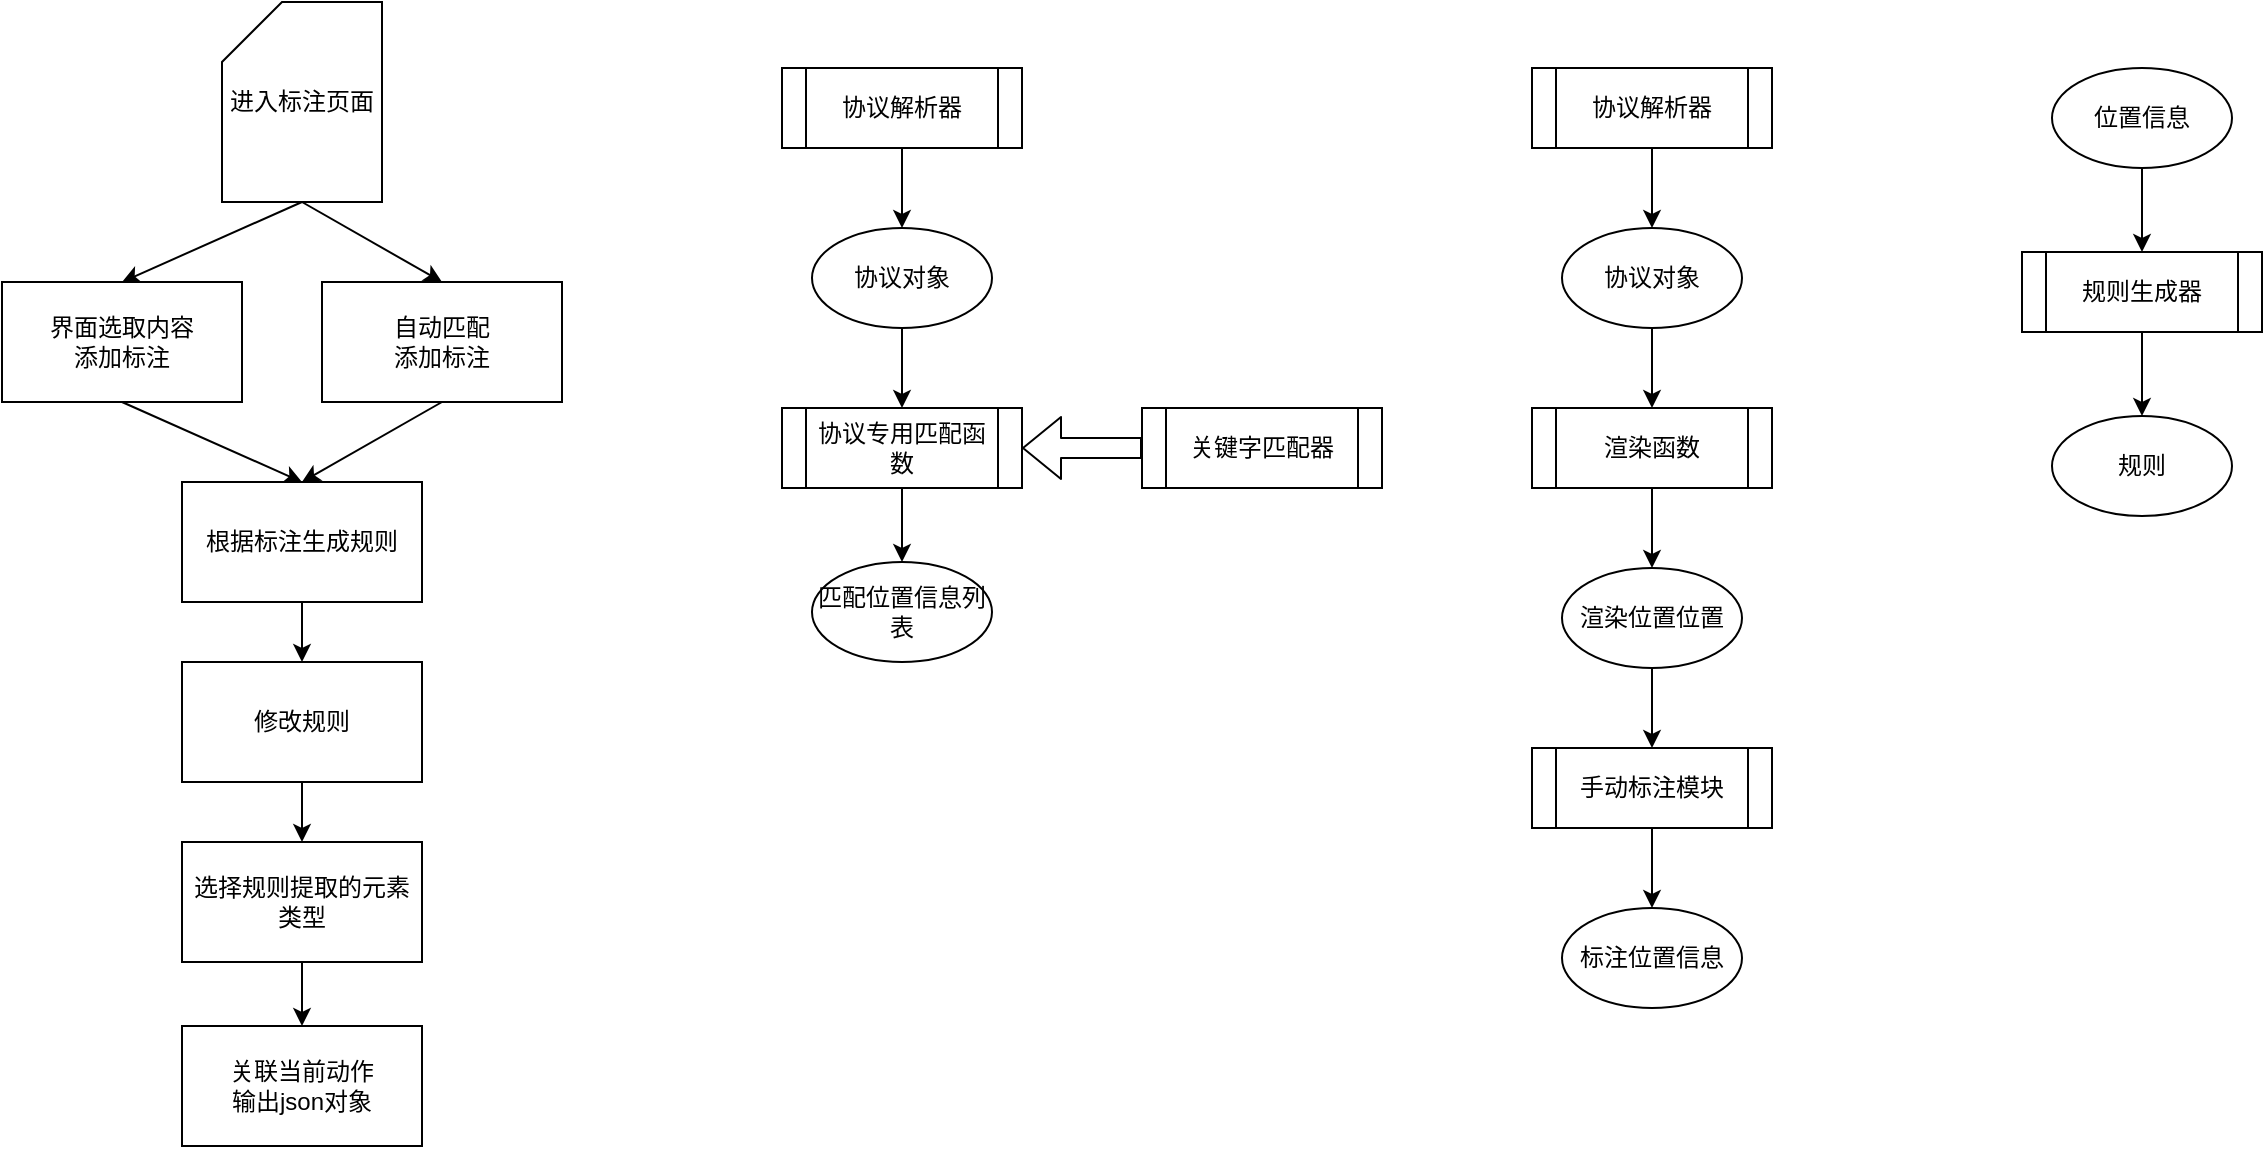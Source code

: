 <mxfile version="12.1.0" type="github" pages="1"><diagram id="6FKfcIvOeZ0T_24MmPEe" name="第 1 页"><mxGraphModel dx="1408" dy="776" grid="1" gridSize="10" guides="1" tooltips="1" connect="1" arrows="1" fold="1" page="1" pageScale="1" pageWidth="1527" pageHeight="1169" math="0" shadow="0"><root><mxCell id="0"/><mxCell id="1" parent="0"/><mxCell id="bmfqaIszuD7k2YfsK9zt-1" value="界面选取内容&lt;br&gt;添加标注" style="rounded=0;whiteSpace=wrap;html=1;" parent="1" vertex="1"><mxGeometry x="50" y="160" width="120" height="60" as="geometry"/></mxCell><mxCell id="bmfqaIszuD7k2YfsK9zt-2" value="根据标注生成规则" style="rounded=0;whiteSpace=wrap;html=1;" parent="1" vertex="1"><mxGeometry x="140" y="260" width="120" height="60" as="geometry"/></mxCell><mxCell id="bmfqaIszuD7k2YfsK9zt-3" value="修改规则" style="rounded=0;whiteSpace=wrap;html=1;" parent="1" vertex="1"><mxGeometry x="140" y="350" width="120" height="60" as="geometry"/></mxCell><mxCell id="bmfqaIszuD7k2YfsK9zt-4" value="" style="endArrow=classic;html=1;exitX=0.5;exitY=1;exitDx=0;exitDy=0;entryX=0.5;entryY=0;entryDx=0;entryDy=0;" parent="1" source="bmfqaIszuD7k2YfsK9zt-1" target="bmfqaIszuD7k2YfsK9zt-2" edge="1"><mxGeometry width="50" height="50" relative="1" as="geometry"><mxPoint x="110" y="300" as="sourcePoint"/><mxPoint x="160" y="250" as="targetPoint"/></mxGeometry></mxCell><mxCell id="bmfqaIszuD7k2YfsK9zt-5" value="" style="endArrow=classic;html=1;exitX=0.5;exitY=1;exitDx=0;exitDy=0;entryX=0.5;entryY=0;entryDx=0;entryDy=0;" parent="1" source="bmfqaIszuD7k2YfsK9zt-2" target="bmfqaIszuD7k2YfsK9zt-3" edge="1"><mxGeometry width="50" height="50" relative="1" as="geometry"><mxPoint x="110" y="370" as="sourcePoint"/><mxPoint x="110" y="430" as="targetPoint"/></mxGeometry></mxCell><mxCell id="XkHL08ya3uAFKRS17An--1" value="进入标注页面" style="shape=card;whiteSpace=wrap;html=1;" parent="1" vertex="1"><mxGeometry x="160" y="20" width="80" height="100" as="geometry"/></mxCell><mxCell id="XkHL08ya3uAFKRS17An--4" value="" style="endArrow=classic;html=1;exitX=0.5;exitY=1;exitDx=0;exitDy=0;exitPerimeter=0;entryX=0.5;entryY=0;entryDx=0;entryDy=0;" parent="1" source="XkHL08ya3uAFKRS17An--1" target="bmfqaIszuD7k2YfsK9zt-1" edge="1"><mxGeometry width="50" height="50" relative="1" as="geometry"><mxPoint x="109" y="130" as="sourcePoint"/><mxPoint x="109" y="200" as="targetPoint"/></mxGeometry></mxCell><mxCell id="XkHL08ya3uAFKRS17An--5" value="选择规则提取的元素类型" style="rounded=0;whiteSpace=wrap;html=1;" parent="1" vertex="1"><mxGeometry x="140" y="440" width="120" height="60" as="geometry"/></mxCell><mxCell id="XkHL08ya3uAFKRS17An--6" value="" style="endArrow=classic;html=1;exitX=0.5;exitY=1;exitDx=0;exitDy=0;entryX=0.5;entryY=0;entryDx=0;entryDy=0;" parent="1" source="bmfqaIszuD7k2YfsK9zt-3" target="XkHL08ya3uAFKRS17An--5" edge="1"><mxGeometry width="50" height="50" relative="1" as="geometry"><mxPoint x="120" y="320" as="sourcePoint"/><mxPoint x="120" y="350" as="targetPoint"/></mxGeometry></mxCell><mxCell id="XkHL08ya3uAFKRS17An--8" value="自动匹配&lt;br&gt;添加标注" style="rounded=0;whiteSpace=wrap;html=1;" parent="1" vertex="1"><mxGeometry x="210" y="160" width="120" height="60" as="geometry"/></mxCell><mxCell id="XkHL08ya3uAFKRS17An--9" value="" style="endArrow=classic;html=1;exitX=0.5;exitY=1;exitDx=0;exitDy=0;entryX=0.5;entryY=0;entryDx=0;entryDy=0;" parent="1" source="XkHL08ya3uAFKRS17An--8" target="bmfqaIszuD7k2YfsK9zt-2" edge="1"><mxGeometry width="50" height="50" relative="1" as="geometry"><mxPoint x="280" y="360" as="sourcePoint"/><mxPoint x="330" y="310" as="targetPoint"/><Array as="points"/></mxGeometry></mxCell><mxCell id="XkHL08ya3uAFKRS17An--11" value="" style="endArrow=classic;html=1;exitX=0.5;exitY=1;exitDx=0;exitDy=0;exitPerimeter=0;entryX=0.5;entryY=0;entryDx=0;entryDy=0;" parent="1" source="XkHL08ya3uAFKRS17An--1" target="XkHL08ya3uAFKRS17An--8" edge="1"><mxGeometry width="50" height="50" relative="1" as="geometry"><mxPoint x="280" y="220" as="sourcePoint"/><mxPoint x="330" y="170" as="targetPoint"/></mxGeometry></mxCell><mxCell id="DkTlWnZVP09rbSDj4pex-1" value="关联当前动作&lt;br&gt;输出json对象" style="rounded=0;whiteSpace=wrap;html=1;" vertex="1" parent="1"><mxGeometry x="140" y="532" width="120" height="60" as="geometry"/></mxCell><mxCell id="DkTlWnZVP09rbSDj4pex-2" value="" style="endArrow=classic;html=1;exitX=0.5;exitY=1;exitDx=0;exitDy=0;entryX=0.5;entryY=0;entryDx=0;entryDy=0;" edge="1" parent="1" source="XkHL08ya3uAFKRS17An--5" target="DkTlWnZVP09rbSDj4pex-1"><mxGeometry width="50" height="50" relative="1" as="geometry"><mxPoint x="210" y="420" as="sourcePoint"/><mxPoint x="210" y="450" as="targetPoint"/></mxGeometry></mxCell><mxCell id="DkTlWnZVP09rbSDj4pex-5" value="" style="endArrow=classic;html=1;exitX=0.5;exitY=1;exitDx=0;exitDy=0;entryX=0.5;entryY=0;entryDx=0;entryDy=0;" edge="1" parent="1" source="DkTlWnZVP09rbSDj4pex-17" target="DkTlWnZVP09rbSDj4pex-15"><mxGeometry width="50" height="50" relative="1" as="geometry"><mxPoint x="500" y="93" as="sourcePoint"/><mxPoint x="500" y="152" as="targetPoint"/></mxGeometry></mxCell><mxCell id="DkTlWnZVP09rbSDj4pex-10" value="关键字匹配器" style="shape=process;whiteSpace=wrap;html=1;backgroundOutline=1;" vertex="1" parent="1"><mxGeometry x="620" y="223" width="120" height="40" as="geometry"/></mxCell><mxCell id="DkTlWnZVP09rbSDj4pex-11" value="" style="shape=flexArrow;endArrow=classic;html=1;exitX=0;exitY=0.5;exitDx=0;exitDy=0;" edge="1" parent="1" source="DkTlWnZVP09rbSDj4pex-10" target="DkTlWnZVP09rbSDj4pex-20"><mxGeometry width="50" height="50" relative="1" as="geometry"><mxPoint x="490" y="273" as="sourcePoint"/><mxPoint x="480" y="253" as="targetPoint"/></mxGeometry></mxCell><mxCell id="DkTlWnZVP09rbSDj4pex-15" value="&lt;span style=&quot;white-space: normal&quot;&gt;协议对象&lt;/span&gt;" style="ellipse;whiteSpace=wrap;html=1;" vertex="1" parent="1"><mxGeometry x="455" y="133" width="90" height="50" as="geometry"/></mxCell><mxCell id="DkTlWnZVP09rbSDj4pex-17" value="&lt;span style=&quot;white-space: normal&quot;&gt;协议解析器&lt;/span&gt;" style="shape=process;whiteSpace=wrap;html=1;backgroundOutline=1;" vertex="1" parent="1"><mxGeometry x="440" y="53" width="120" height="40" as="geometry"/></mxCell><mxCell id="DkTlWnZVP09rbSDj4pex-20" value="协议专用匹配函数" style="shape=process;whiteSpace=wrap;html=1;backgroundOutline=1;" vertex="1" parent="1"><mxGeometry x="440" y="223" width="120" height="40" as="geometry"/></mxCell><mxCell id="DkTlWnZVP09rbSDj4pex-22" value="&lt;span style=&quot;white-space: normal&quot;&gt;匹配位置信息列表&lt;/span&gt;" style="ellipse;whiteSpace=wrap;html=1;" vertex="1" parent="1"><mxGeometry x="455" y="300" width="90" height="50" as="geometry"/></mxCell><mxCell id="DkTlWnZVP09rbSDj4pex-24" value="" style="endArrow=classic;html=1;exitX=0.5;exitY=1;exitDx=0;exitDy=0;" edge="1" parent="1" source="DkTlWnZVP09rbSDj4pex-20"><mxGeometry width="50" height="50" relative="1" as="geometry"><mxPoint x="500" y="260" as="sourcePoint"/><mxPoint x="500" y="300" as="targetPoint"/></mxGeometry></mxCell><mxCell id="DkTlWnZVP09rbSDj4pex-26" value="渲染函数" style="shape=process;whiteSpace=wrap;html=1;backgroundOutline=1;" vertex="1" parent="1"><mxGeometry x="815" y="223" width="120" height="40" as="geometry"/></mxCell><mxCell id="DkTlWnZVP09rbSDj4pex-27" value="" style="endArrow=classic;html=1;exitX=0.5;exitY=1;exitDx=0;exitDy=0;entryX=0.5;entryY=0;entryDx=0;entryDy=0;" edge="1" parent="1" source="DkTlWnZVP09rbSDj4pex-15" target="DkTlWnZVP09rbSDj4pex-20"><mxGeometry width="50" height="50" relative="1" as="geometry"><mxPoint x="499" y="183" as="sourcePoint"/><mxPoint x="499" y="223" as="targetPoint"/></mxGeometry></mxCell><mxCell id="DkTlWnZVP09rbSDj4pex-31" value="" style="endArrow=classic;html=1;exitX=0.5;exitY=1;exitDx=0;exitDy=0;entryX=0.5;entryY=0;entryDx=0;entryDy=0;" edge="1" parent="1" source="DkTlWnZVP09rbSDj4pex-33" target="DkTlWnZVP09rbSDj4pex-32"><mxGeometry width="50" height="50" relative="1" as="geometry"><mxPoint x="875" y="93" as="sourcePoint"/><mxPoint x="875" y="152" as="targetPoint"/></mxGeometry></mxCell><mxCell id="DkTlWnZVP09rbSDj4pex-32" value="&lt;span style=&quot;white-space: normal&quot;&gt;协议对象&lt;/span&gt;" style="ellipse;whiteSpace=wrap;html=1;" vertex="1" parent="1"><mxGeometry x="830" y="133" width="90" height="50" as="geometry"/></mxCell><mxCell id="DkTlWnZVP09rbSDj4pex-33" value="&lt;span style=&quot;white-space: normal&quot;&gt;协议解析器&lt;/span&gt;" style="shape=process;whiteSpace=wrap;html=1;backgroundOutline=1;" vertex="1" parent="1"><mxGeometry x="815" y="53" width="120" height="40" as="geometry"/></mxCell><mxCell id="DkTlWnZVP09rbSDj4pex-34" value="" style="endArrow=classic;html=1;exitX=0.5;exitY=1;exitDx=0;exitDy=0;entryX=0.5;entryY=0;entryDx=0;entryDy=0;" edge="1" parent="1" source="DkTlWnZVP09rbSDj4pex-32" target="DkTlWnZVP09rbSDj4pex-26"><mxGeometry width="50" height="50" relative="1" as="geometry"><mxPoint x="874" y="183" as="sourcePoint"/><mxPoint x="875" y="223" as="targetPoint"/></mxGeometry></mxCell><mxCell id="DkTlWnZVP09rbSDj4pex-35" value="渲染位置位置" style="ellipse;whiteSpace=wrap;html=1;" vertex="1" parent="1"><mxGeometry x="830" y="303" width="90" height="50" as="geometry"/></mxCell><mxCell id="DkTlWnZVP09rbSDj4pex-36" value="" style="endArrow=classic;html=1;exitX=0.5;exitY=1;exitDx=0;exitDy=0;entryX=0.5;entryY=0;entryDx=0;entryDy=0;" edge="1" parent="1" source="DkTlWnZVP09rbSDj4pex-26" target="DkTlWnZVP09rbSDj4pex-35"><mxGeometry width="50" height="50" relative="1" as="geometry"><mxPoint x="945" y="273" as="sourcePoint"/><mxPoint x="985" y="243" as="targetPoint"/></mxGeometry></mxCell><mxCell id="DkTlWnZVP09rbSDj4pex-37" value="手动标注模块" style="shape=process;whiteSpace=wrap;html=1;backgroundOutline=1;" vertex="1" parent="1"><mxGeometry x="815" y="393" width="120" height="40" as="geometry"/></mxCell><mxCell id="DkTlWnZVP09rbSDj4pex-38" value="" style="endArrow=classic;html=1;exitX=0.5;exitY=1;exitDx=0;exitDy=0;entryX=0.5;entryY=0;entryDx=0;entryDy=0;" edge="1" parent="1" source="DkTlWnZVP09rbSDj4pex-35" target="DkTlWnZVP09rbSDj4pex-37"><mxGeometry width="50" height="50" relative="1" as="geometry"><mxPoint x="1275" y="293" as="sourcePoint"/><mxPoint x="1325" y="243" as="targetPoint"/></mxGeometry></mxCell><mxCell id="DkTlWnZVP09rbSDj4pex-39" value="" style="endArrow=classic;html=1;exitX=0.5;exitY=1;exitDx=0;exitDy=0;entryX=0.5;entryY=0;entryDx=0;entryDy=0;" edge="1" parent="1" source="DkTlWnZVP09rbSDj4pex-37" target="DkTlWnZVP09rbSDj4pex-40"><mxGeometry width="50" height="50" relative="1" as="geometry"><mxPoint x="855" y="513" as="sourcePoint"/><mxPoint x="875" y="473" as="targetPoint"/></mxGeometry></mxCell><mxCell id="DkTlWnZVP09rbSDj4pex-40" value="标注位置信息" style="ellipse;whiteSpace=wrap;html=1;" vertex="1" parent="1"><mxGeometry x="830" y="473" width="90" height="50" as="geometry"/></mxCell><mxCell id="DkTlWnZVP09rbSDj4pex-41" value="规则生成器" style="shape=process;whiteSpace=wrap;html=1;backgroundOutline=1;" vertex="1" parent="1"><mxGeometry x="1060" y="145" width="120" height="40" as="geometry"/></mxCell><mxCell id="DkTlWnZVP09rbSDj4pex-42" value="位置信息" style="ellipse;whiteSpace=wrap;html=1;" vertex="1" parent="1"><mxGeometry x="1075" y="53" width="90" height="50" as="geometry"/></mxCell><mxCell id="DkTlWnZVP09rbSDj4pex-43" value="" style="endArrow=classic;html=1;exitX=0.5;exitY=1;exitDx=0;exitDy=0;entryX=0.5;entryY=0;entryDx=0;entryDy=0;" edge="1" parent="1" source="DkTlWnZVP09rbSDj4pex-42" target="DkTlWnZVP09rbSDj4pex-41"><mxGeometry width="50" height="50" relative="1" as="geometry"><mxPoint x="1230" y="153" as="sourcePoint"/><mxPoint x="1280" y="103" as="targetPoint"/></mxGeometry></mxCell><mxCell id="DkTlWnZVP09rbSDj4pex-44" value="" style="endArrow=classic;html=1;entryX=0.5;entryY=0;entryDx=0;entryDy=0;" edge="1" parent="1" source="DkTlWnZVP09rbSDj4pex-41" target="DkTlWnZVP09rbSDj4pex-45"><mxGeometry width="50" height="50" relative="1" as="geometry"><mxPoint x="1100" y="263" as="sourcePoint"/><mxPoint x="1120" y="223" as="targetPoint"/></mxGeometry></mxCell><mxCell id="DkTlWnZVP09rbSDj4pex-45" value="规则" style="ellipse;whiteSpace=wrap;html=1;" vertex="1" parent="1"><mxGeometry x="1075" y="227" width="90" height="50" as="geometry"/></mxCell></root></mxGraphModel></diagram></mxfile>